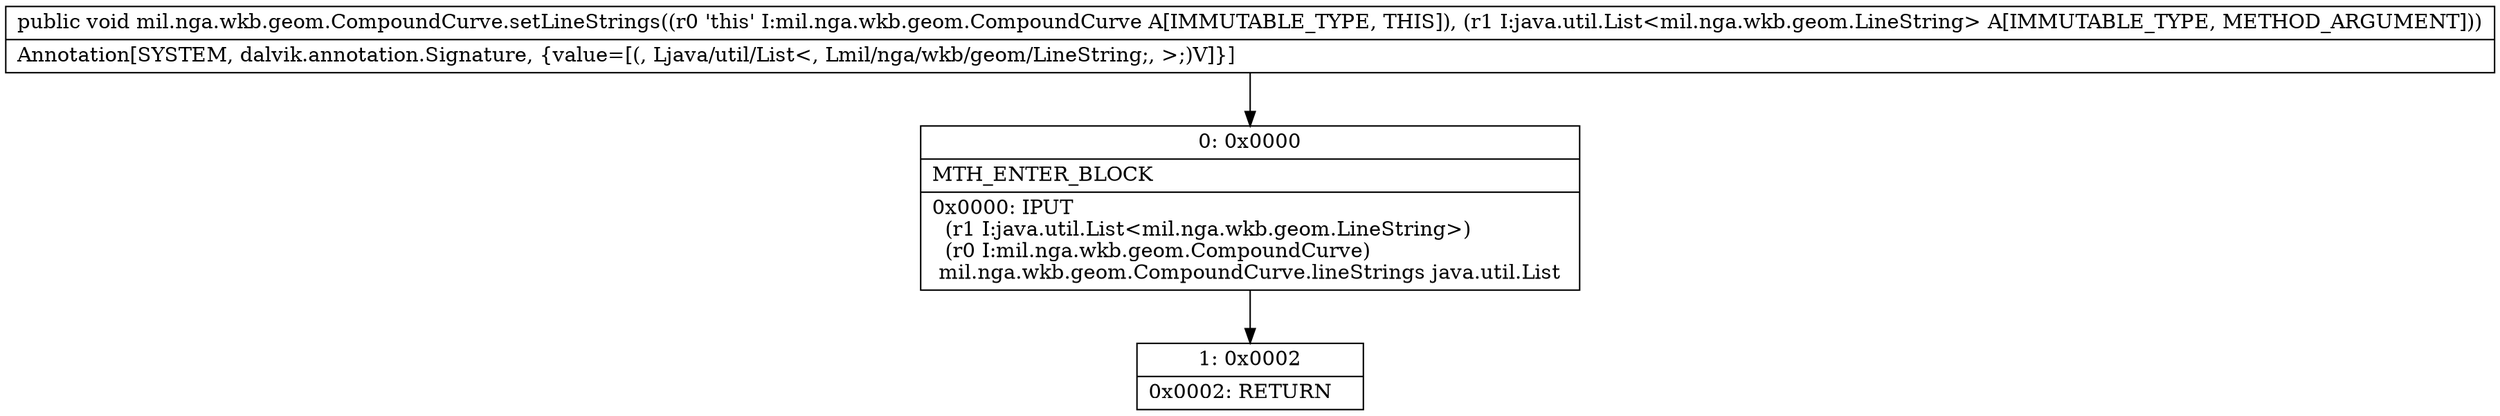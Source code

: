 digraph "CFG formil.nga.wkb.geom.CompoundCurve.setLineStrings(Ljava\/util\/List;)V" {
Node_0 [shape=record,label="{0\:\ 0x0000|MTH_ENTER_BLOCK\l|0x0000: IPUT  \l  (r1 I:java.util.List\<mil.nga.wkb.geom.LineString\>)\l  (r0 I:mil.nga.wkb.geom.CompoundCurve)\l mil.nga.wkb.geom.CompoundCurve.lineStrings java.util.List \l}"];
Node_1 [shape=record,label="{1\:\ 0x0002|0x0002: RETURN   \l}"];
MethodNode[shape=record,label="{public void mil.nga.wkb.geom.CompoundCurve.setLineStrings((r0 'this' I:mil.nga.wkb.geom.CompoundCurve A[IMMUTABLE_TYPE, THIS]), (r1 I:java.util.List\<mil.nga.wkb.geom.LineString\> A[IMMUTABLE_TYPE, METHOD_ARGUMENT]))  | Annotation[SYSTEM, dalvik.annotation.Signature, \{value=[(, Ljava\/util\/List\<, Lmil\/nga\/wkb\/geom\/LineString;, \>;)V]\}]\l}"];
MethodNode -> Node_0;
Node_0 -> Node_1;
}

